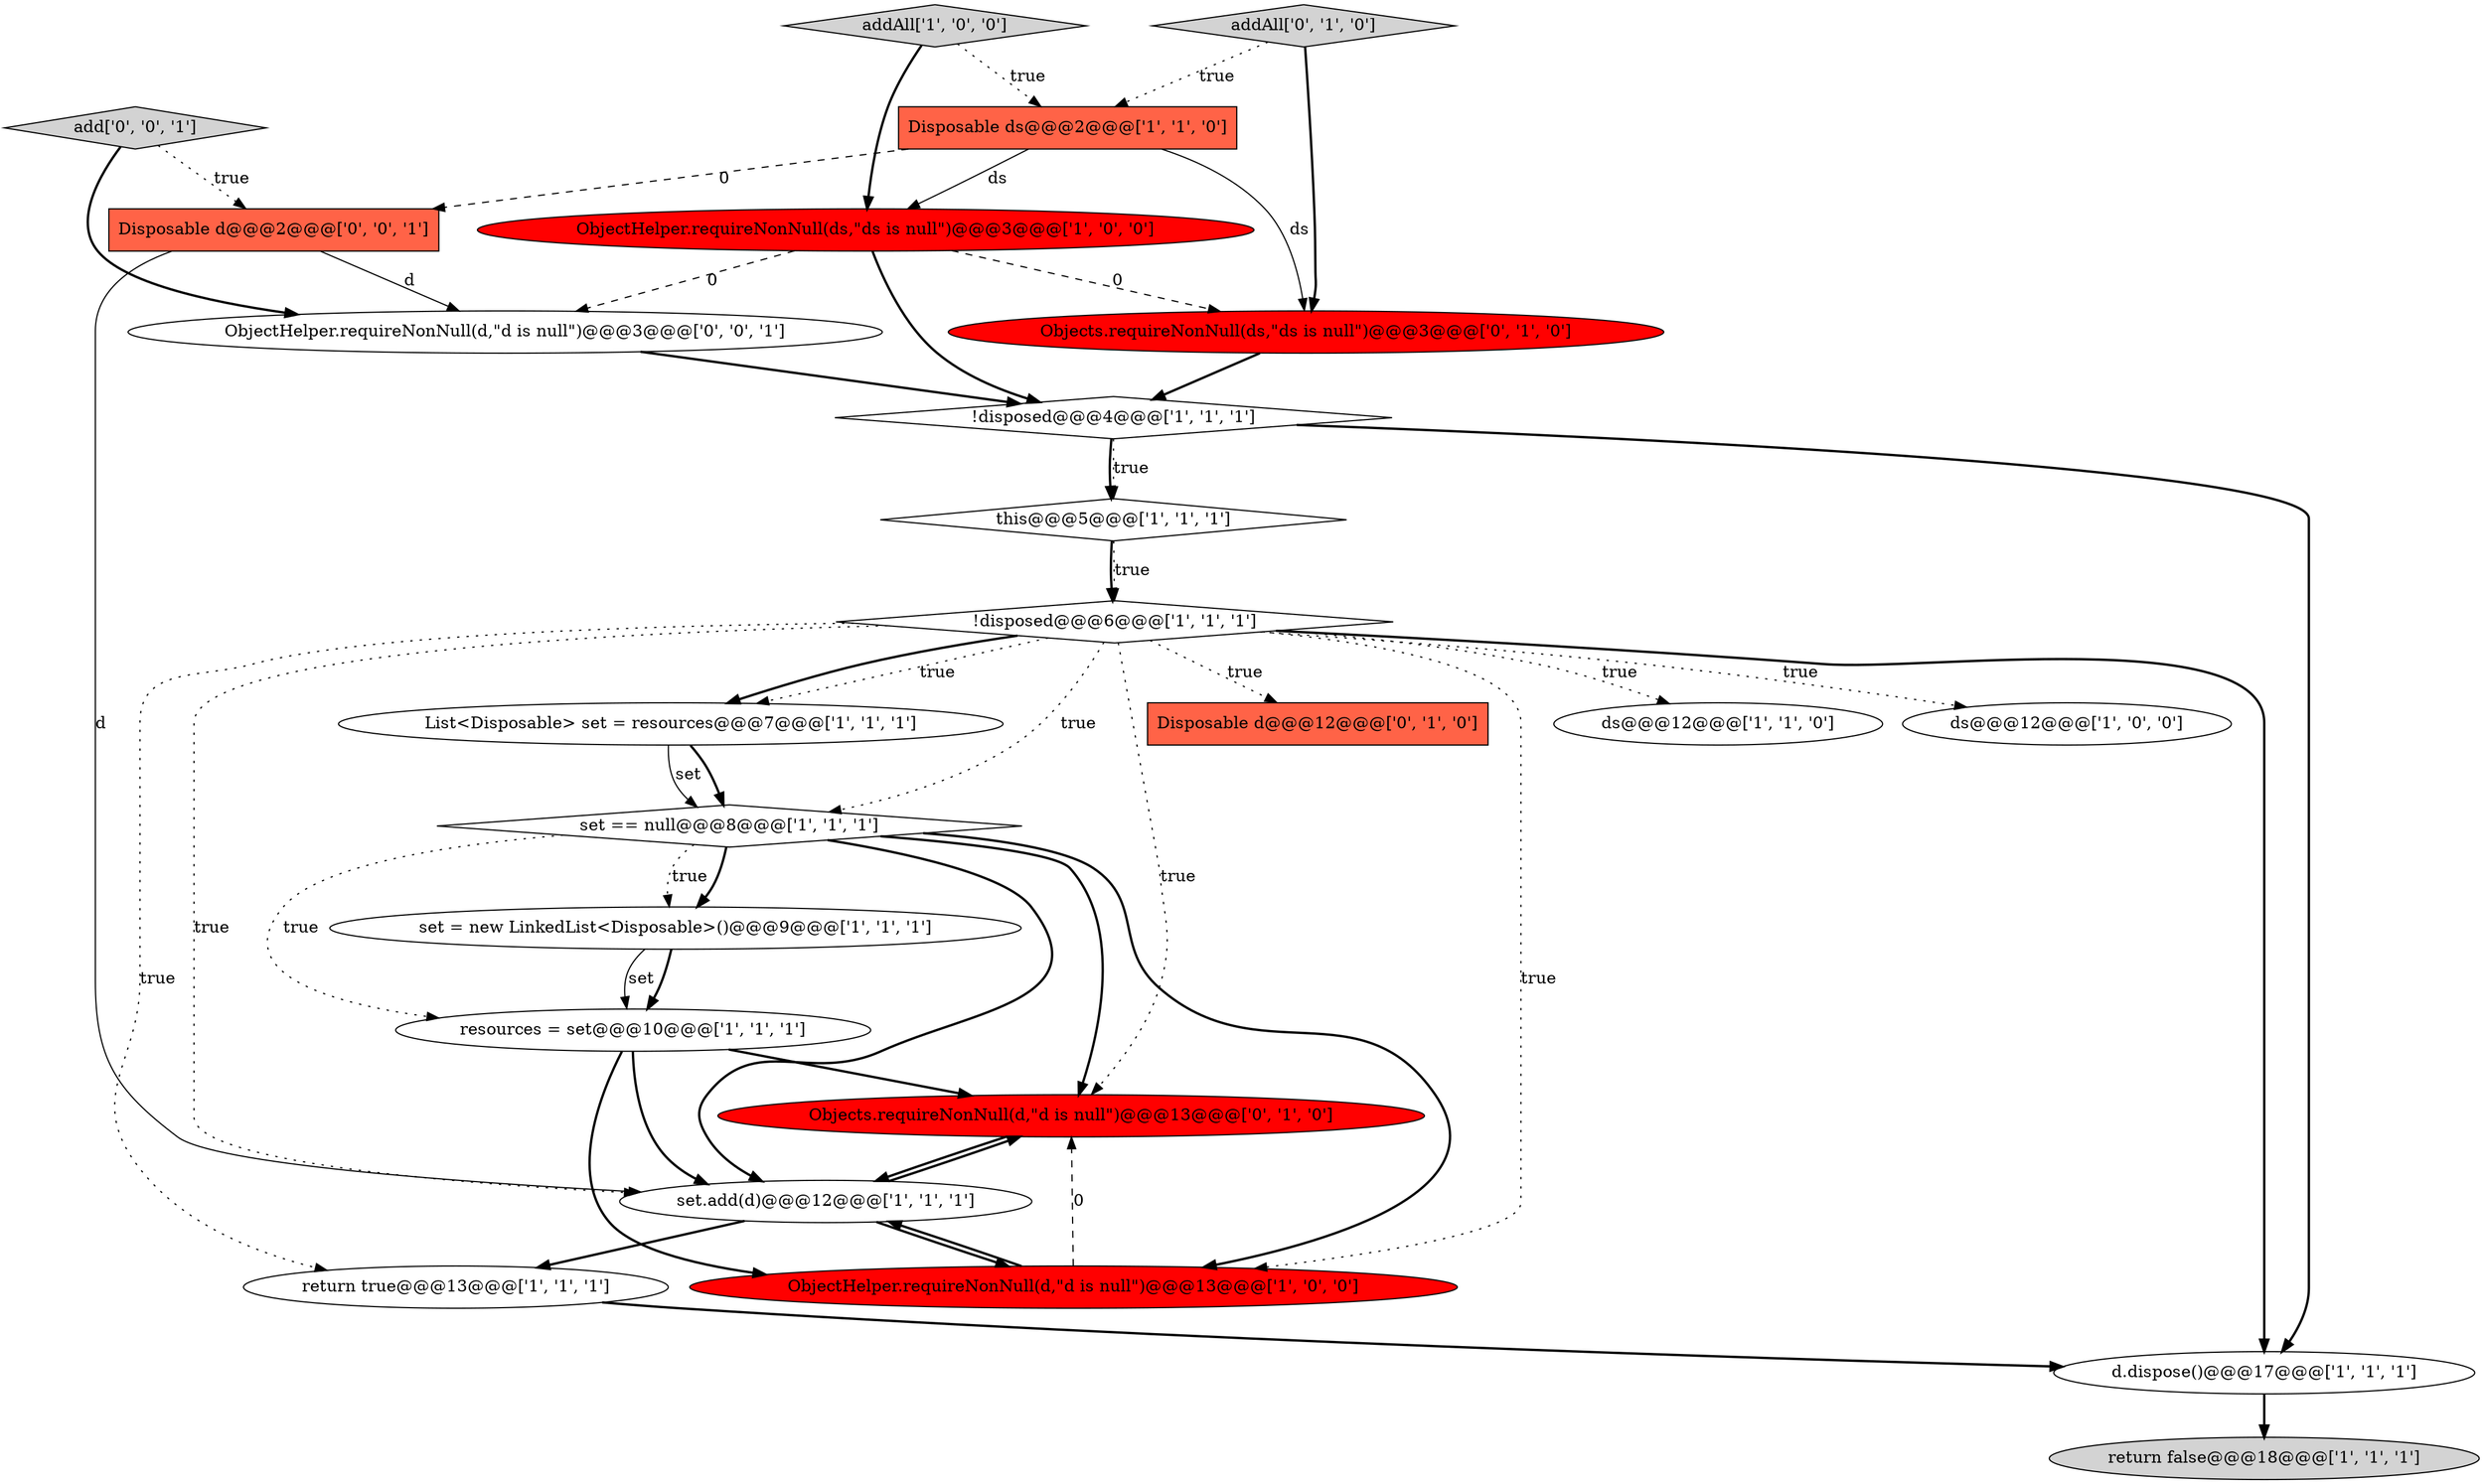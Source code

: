 digraph {
4 [style = filled, label = "return true@@@13@@@['1', '1', '1']", fillcolor = white, shape = ellipse image = "AAA0AAABBB1BBB"];
20 [style = filled, label = "addAll['0', '1', '0']", fillcolor = lightgray, shape = diamond image = "AAA0AAABBB2BBB"];
10 [style = filled, label = "resources = set@@@10@@@['1', '1', '1']", fillcolor = white, shape = ellipse image = "AAA0AAABBB1BBB"];
17 [style = filled, label = "Disposable d@@@12@@@['0', '1', '0']", fillcolor = tomato, shape = box image = "AAA0AAABBB2BBB"];
9 [style = filled, label = "List<Disposable> set = resources@@@7@@@['1', '1', '1']", fillcolor = white, shape = ellipse image = "AAA0AAABBB1BBB"];
1 [style = filled, label = "return false@@@18@@@['1', '1', '1']", fillcolor = lightgray, shape = ellipse image = "AAA0AAABBB1BBB"];
14 [style = filled, label = "ds@@@12@@@['1', '1', '0']", fillcolor = white, shape = ellipse image = "AAA0AAABBB1BBB"];
11 [style = filled, label = "set == null@@@8@@@['1', '1', '1']", fillcolor = white, shape = diamond image = "AAA0AAABBB1BBB"];
12 [style = filled, label = "!disposed@@@4@@@['1', '1', '1']", fillcolor = white, shape = diamond image = "AAA0AAABBB1BBB"];
16 [style = filled, label = "d.dispose()@@@17@@@['1', '1', '1']", fillcolor = white, shape = ellipse image = "AAA0AAABBB1BBB"];
18 [style = filled, label = "Objects.requireNonNull(ds,\"ds is null\")@@@3@@@['0', '1', '0']", fillcolor = red, shape = ellipse image = "AAA1AAABBB2BBB"];
0 [style = filled, label = "set = new LinkedList<Disposable>()@@@9@@@['1', '1', '1']", fillcolor = white, shape = ellipse image = "AAA0AAABBB1BBB"];
3 [style = filled, label = "ds@@@12@@@['1', '0', '0']", fillcolor = white, shape = ellipse image = "AAA0AAABBB1BBB"];
13 [style = filled, label = "addAll['1', '0', '0']", fillcolor = lightgray, shape = diamond image = "AAA0AAABBB1BBB"];
8 [style = filled, label = "this@@@5@@@['1', '1', '1']", fillcolor = white, shape = diamond image = "AAA0AAABBB1BBB"];
6 [style = filled, label = "!disposed@@@6@@@['1', '1', '1']", fillcolor = white, shape = diamond image = "AAA0AAABBB1BBB"];
7 [style = filled, label = "ObjectHelper.requireNonNull(ds,\"ds is null\")@@@3@@@['1', '0', '0']", fillcolor = red, shape = ellipse image = "AAA1AAABBB1BBB"];
23 [style = filled, label = "Disposable d@@@2@@@['0', '0', '1']", fillcolor = tomato, shape = box image = "AAA0AAABBB3BBB"];
19 [style = filled, label = "Objects.requireNonNull(d,\"d is null\")@@@13@@@['0', '1', '0']", fillcolor = red, shape = ellipse image = "AAA1AAABBB2BBB"];
2 [style = filled, label = "ObjectHelper.requireNonNull(d,\"d is null\")@@@13@@@['1', '0', '0']", fillcolor = red, shape = ellipse image = "AAA1AAABBB1BBB"];
22 [style = filled, label = "ObjectHelper.requireNonNull(d,\"d is null\")@@@3@@@['0', '0', '1']", fillcolor = white, shape = ellipse image = "AAA0AAABBB3BBB"];
15 [style = filled, label = "Disposable ds@@@2@@@['1', '1', '0']", fillcolor = tomato, shape = box image = "AAA0AAABBB1BBB"];
21 [style = filled, label = "add['0', '0', '1']", fillcolor = lightgray, shape = diamond image = "AAA0AAABBB3BBB"];
5 [style = filled, label = "set.add(d)@@@12@@@['1', '1', '1']", fillcolor = white, shape = ellipse image = "AAA0AAABBB1BBB"];
2->19 [style = dashed, label="0"];
15->23 [style = dashed, label="0"];
9->11 [style = bold, label=""];
7->18 [style = dashed, label="0"];
7->12 [style = bold, label=""];
12->8 [style = dotted, label="true"];
11->10 [style = dotted, label="true"];
15->7 [style = solid, label="ds"];
10->19 [style = bold, label=""];
9->11 [style = solid, label="set"];
18->12 [style = bold, label=""];
20->15 [style = dotted, label="true"];
8->6 [style = bold, label=""];
12->16 [style = bold, label=""];
11->19 [style = bold, label=""];
6->19 [style = dotted, label="true"];
6->17 [style = dotted, label="true"];
11->2 [style = bold, label=""];
20->18 [style = bold, label=""];
19->5 [style = bold, label=""];
5->19 [style = bold, label=""];
11->5 [style = bold, label=""];
5->2 [style = bold, label=""];
0->10 [style = bold, label=""];
11->0 [style = bold, label=""];
6->14 [style = dotted, label="true"];
6->2 [style = dotted, label="true"];
10->5 [style = bold, label=""];
8->6 [style = dotted, label="true"];
6->4 [style = dotted, label="true"];
16->1 [style = bold, label=""];
6->9 [style = dotted, label="true"];
21->22 [style = bold, label=""];
6->16 [style = bold, label=""];
15->18 [style = solid, label="ds"];
12->8 [style = bold, label=""];
13->7 [style = bold, label=""];
22->12 [style = bold, label=""];
11->0 [style = dotted, label="true"];
5->4 [style = bold, label=""];
23->22 [style = solid, label="d"];
21->23 [style = dotted, label="true"];
23->5 [style = solid, label="d"];
10->2 [style = bold, label=""];
13->15 [style = dotted, label="true"];
6->11 [style = dotted, label="true"];
6->9 [style = bold, label=""];
6->3 [style = dotted, label="true"];
0->10 [style = solid, label="set"];
7->22 [style = dashed, label="0"];
4->16 [style = bold, label=""];
6->5 [style = dotted, label="true"];
2->5 [style = bold, label=""];
}

